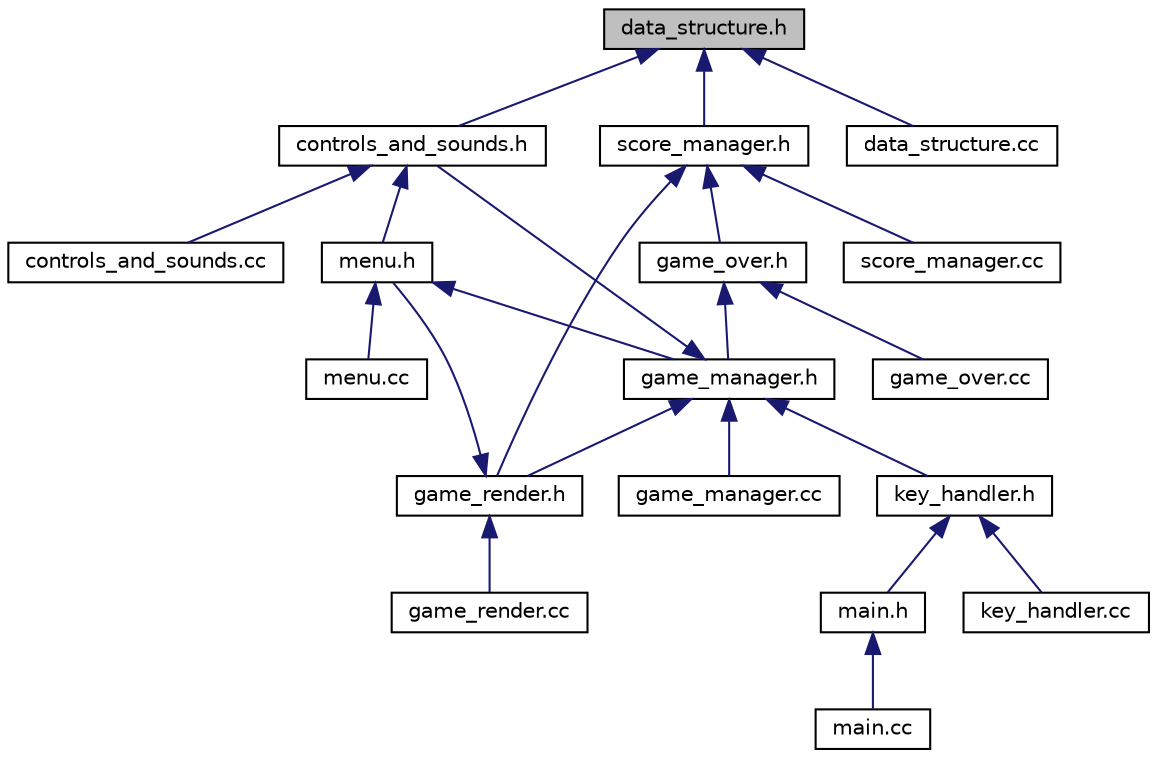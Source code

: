 digraph "data_structure.h"
{
  edge [fontname="Helvetica",fontsize="10",labelfontname="Helvetica",labelfontsize="10"];
  node [fontname="Helvetica",fontsize="10",shape=record];
  Node1 [label="data_structure.h",height=0.2,width=0.4,color="black", fillcolor="grey75", style="filled", fontcolor="black"];
  Node1 -> Node2 [dir="back",color="midnightblue",fontsize="10",style="solid",fontname="Helvetica"];
  Node2 [label="controls_and_sounds.h",height=0.2,width=0.4,color="black", fillcolor="white", style="filled",URL="$controls__and__sounds_8h.html"];
  Node2 -> Node3 [dir="back",color="midnightblue",fontsize="10",style="solid",fontname="Helvetica"];
  Node3 [label="controls_and_sounds.cc",height=0.2,width=0.4,color="black", fillcolor="white", style="filled",URL="$controls__and__sounds_8cc.html",tooltip="file that manages audios and game controls. "];
  Node2 -> Node4 [dir="back",color="midnightblue",fontsize="10",style="solid",fontname="Helvetica"];
  Node4 [label="menu.h",height=0.2,width=0.4,color="black", fillcolor="white", style="filled",URL="$menu_8h.html"];
  Node4 -> Node5 [dir="back",color="midnightblue",fontsize="10",style="solid",fontname="Helvetica"];
  Node5 [label="game_manager.h",height=0.2,width=0.4,color="black", fillcolor="white", style="filled",URL="$game__manager_8h.html"];
  Node5 -> Node2 [dir="back",color="midnightblue",fontsize="10",style="solid",fontname="Helvetica"];
  Node5 -> Node6 [dir="back",color="midnightblue",fontsize="10",style="solid",fontname="Helvetica"];
  Node6 [label="game_render.h",height=0.2,width=0.4,color="black", fillcolor="white", style="filled",URL="$game__render_8h.html"];
  Node6 -> Node4 [dir="back",color="midnightblue",fontsize="10",style="solid",fontname="Helvetica"];
  Node6 -> Node7 [dir="back",color="midnightblue",fontsize="10",style="solid",fontname="Helvetica"];
  Node7 [label="game_render.cc",height=0.2,width=0.4,color="black", fillcolor="white", style="filled",URL="$game__render_8cc.html",tooltip="file that includes the main code for the play of the game. "];
  Node5 -> Node8 [dir="back",color="midnightblue",fontsize="10",style="solid",fontname="Helvetica"];
  Node8 [label="game_manager.cc",height=0.2,width=0.4,color="black", fillcolor="white", style="filled",URL="$game__manager_8cc.html",tooltip="file that handles the game state. "];
  Node5 -> Node9 [dir="back",color="midnightblue",fontsize="10",style="solid",fontname="Helvetica"];
  Node9 [label="key_handler.h",height=0.2,width=0.4,color="black", fillcolor="white", style="filled",URL="$key__handler_8h.html"];
  Node9 -> Node10 [dir="back",color="midnightblue",fontsize="10",style="solid",fontname="Helvetica"];
  Node10 [label="key_handler.cc",height=0.2,width=0.4,color="black", fillcolor="white", style="filled",URL="$key__handler_8cc.html",tooltip="file that manages the input from keyboard. "];
  Node9 -> Node11 [dir="back",color="midnightblue",fontsize="10",style="solid",fontname="Helvetica"];
  Node11 [label="main.h",height=0.2,width=0.4,color="black", fillcolor="white", style="filled",URL="$main_8h.html"];
  Node11 -> Node12 [dir="back",color="midnightblue",fontsize="10",style="solid",fontname="Helvetica"];
  Node12 [label="main.cc",height=0.2,width=0.4,color="black", fillcolor="white", style="filled",URL="$main_8cc.html",tooltip="file that holds the main functions of the game. "];
  Node4 -> Node13 [dir="back",color="midnightblue",fontsize="10",style="solid",fontname="Helvetica"];
  Node13 [label="menu.cc",height=0.2,width=0.4,color="black", fillcolor="white", style="filled",URL="$menu_8cc.html",tooltip="file that handles the menu and the options_menu. "];
  Node1 -> Node14 [dir="back",color="midnightblue",fontsize="10",style="solid",fontname="Helvetica"];
  Node14 [label="score_manager.h",height=0.2,width=0.4,color="black", fillcolor="white", style="filled",URL="$score__manager_8h.html"];
  Node14 -> Node6 [dir="back",color="midnightblue",fontsize="10",style="solid",fontname="Helvetica"];
  Node14 -> Node15 [dir="back",color="midnightblue",fontsize="10",style="solid",fontname="Helvetica"];
  Node15 [label="game_over.h",height=0.2,width=0.4,color="black", fillcolor="white", style="filled",URL="$game__over_8h.html"];
  Node15 -> Node5 [dir="back",color="midnightblue",fontsize="10",style="solid",fontname="Helvetica"];
  Node15 -> Node16 [dir="back",color="midnightblue",fontsize="10",style="solid",fontname="Helvetica"];
  Node16 [label="game_over.cc",height=0.2,width=0.4,color="black", fillcolor="white", style="filled",URL="$game__over_8cc.html",tooltip="file that handles the game_over state of the game. "];
  Node14 -> Node17 [dir="back",color="midnightblue",fontsize="10",style="solid",fontname="Helvetica"];
  Node17 [label="score_manager.cc",height=0.2,width=0.4,color="black", fillcolor="white", style="filled",URL="$score__manager_8cc.html",tooltip="file that handles the score of the game. "];
  Node1 -> Node18 [dir="back",color="midnightblue",fontsize="10",style="solid",fontname="Helvetica"];
  Node18 [label="data_structure.cc",height=0.2,width=0.4,color="black", fillcolor="white", style="filled",URL="$data__structure_8cc.html",tooltip="file that includes all the declaration of the global variables. "];
}
